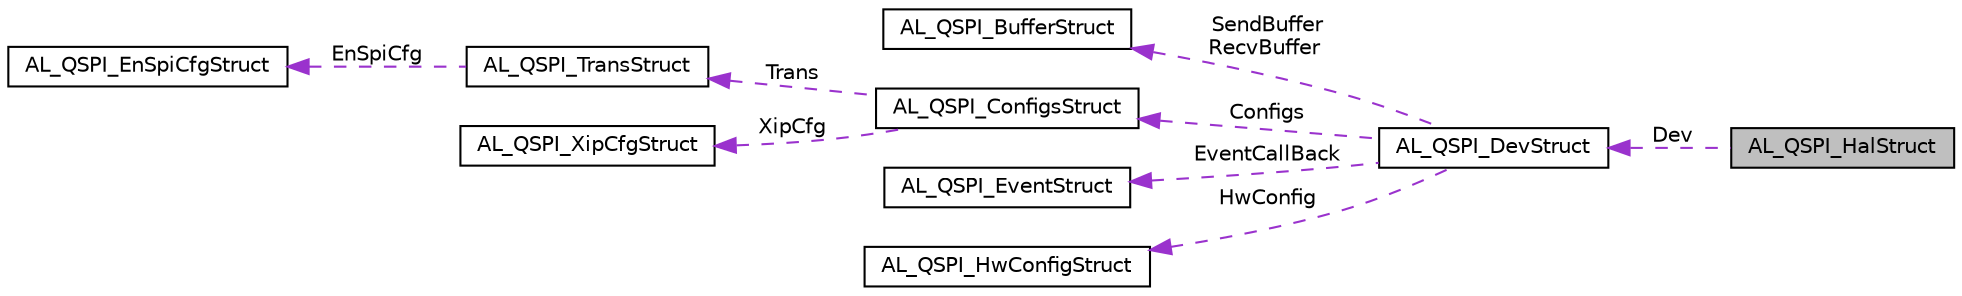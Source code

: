 digraph "AL_QSPI_HalStruct"
{
  edge [fontname="Helvetica",fontsize="10",labelfontname="Helvetica",labelfontsize="10"];
  node [fontname="Helvetica",fontsize="10",shape=record];
  rankdir="LR";
  Node1 [label="AL_QSPI_HalStruct",height=0.2,width=0.4,color="black", fillcolor="grey75", style="filled", fontcolor="black"];
  Node2 -> Node1 [dir="back",color="darkorchid3",fontsize="10",style="dashed",label=" Dev" ,fontname="Helvetica"];
  Node2 [label="AL_QSPI_DevStruct",height=0.2,width=0.4,color="black", fillcolor="white", style="filled",URL="$structAL__QSPI__DevStruct.html",tooltip="Qspi Dev Struct. "];
  Node3 -> Node2 [dir="back",color="darkorchid3",fontsize="10",style="dashed",label=" SendBuffer\nRecvBuffer" ,fontname="Helvetica"];
  Node3 [label="AL_QSPI_BufferStruct",height=0.2,width=0.4,color="black", fillcolor="white", style="filled",URL="$structAL__QSPI__BufferStruct.html",tooltip="Qspi Buffer Struct. "];
  Node4 -> Node2 [dir="back",color="darkorchid3",fontsize="10",style="dashed",label=" Configs" ,fontname="Helvetica"];
  Node4 [label="AL_QSPI_ConfigsStruct",height=0.2,width=0.4,color="black", fillcolor="white", style="filled",URL="$structAL__QSPI__ConfigsStruct.html",tooltip="Configs Struct. "];
  Node5 -> Node4 [dir="back",color="darkorchid3",fontsize="10",style="dashed",label=" Trans" ,fontname="Helvetica"];
  Node5 [label="AL_QSPI_TransStruct",height=0.2,width=0.4,color="black", fillcolor="white", style="filled",URL="$structAL__QSPI__TransStruct.html",tooltip="Qspi Transfer Struct. "];
  Node6 -> Node5 [dir="back",color="darkorchid3",fontsize="10",style="dashed",label=" EnSpiCfg" ,fontname="Helvetica"];
  Node6 [label="AL_QSPI_EnSpiCfgStruct",height=0.2,width=0.4,color="black", fillcolor="white", style="filled",URL="$structAL__QSPI__EnSpiCfgStruct.html",tooltip="Enhanced Qspi Configs Struct. "];
  Node7 -> Node4 [dir="back",color="darkorchid3",fontsize="10",style="dashed",label=" XipCfg" ,fontname="Helvetica"];
  Node7 [label="AL_QSPI_XipCfgStruct",height=0.2,width=0.4,color="black", fillcolor="white", style="filled",URL="$structAL__QSPI__XipCfgStruct.html",tooltip="Qspi Xip Config Struct. "];
  Node8 -> Node2 [dir="back",color="darkorchid3",fontsize="10",style="dashed",label=" EventCallBack" ,fontname="Helvetica"];
  Node8 [label="AL_QSPI_EventStruct",height=0.2,width=0.4,color="black", fillcolor="white", style="filled",URL="$structAL__QSPI__EventStruct.html",tooltip="Qspi Event Struct. "];
  Node9 -> Node2 [dir="back",color="darkorchid3",fontsize="10",style="dashed",label=" HwConfig" ,fontname="Helvetica"];
  Node9 [label="AL_QSPI_HwConfigStruct",height=0.2,width=0.4,color="black", fillcolor="white", style="filled",URL="$structAL__QSPI__HwConfigStruct.html"];
}

